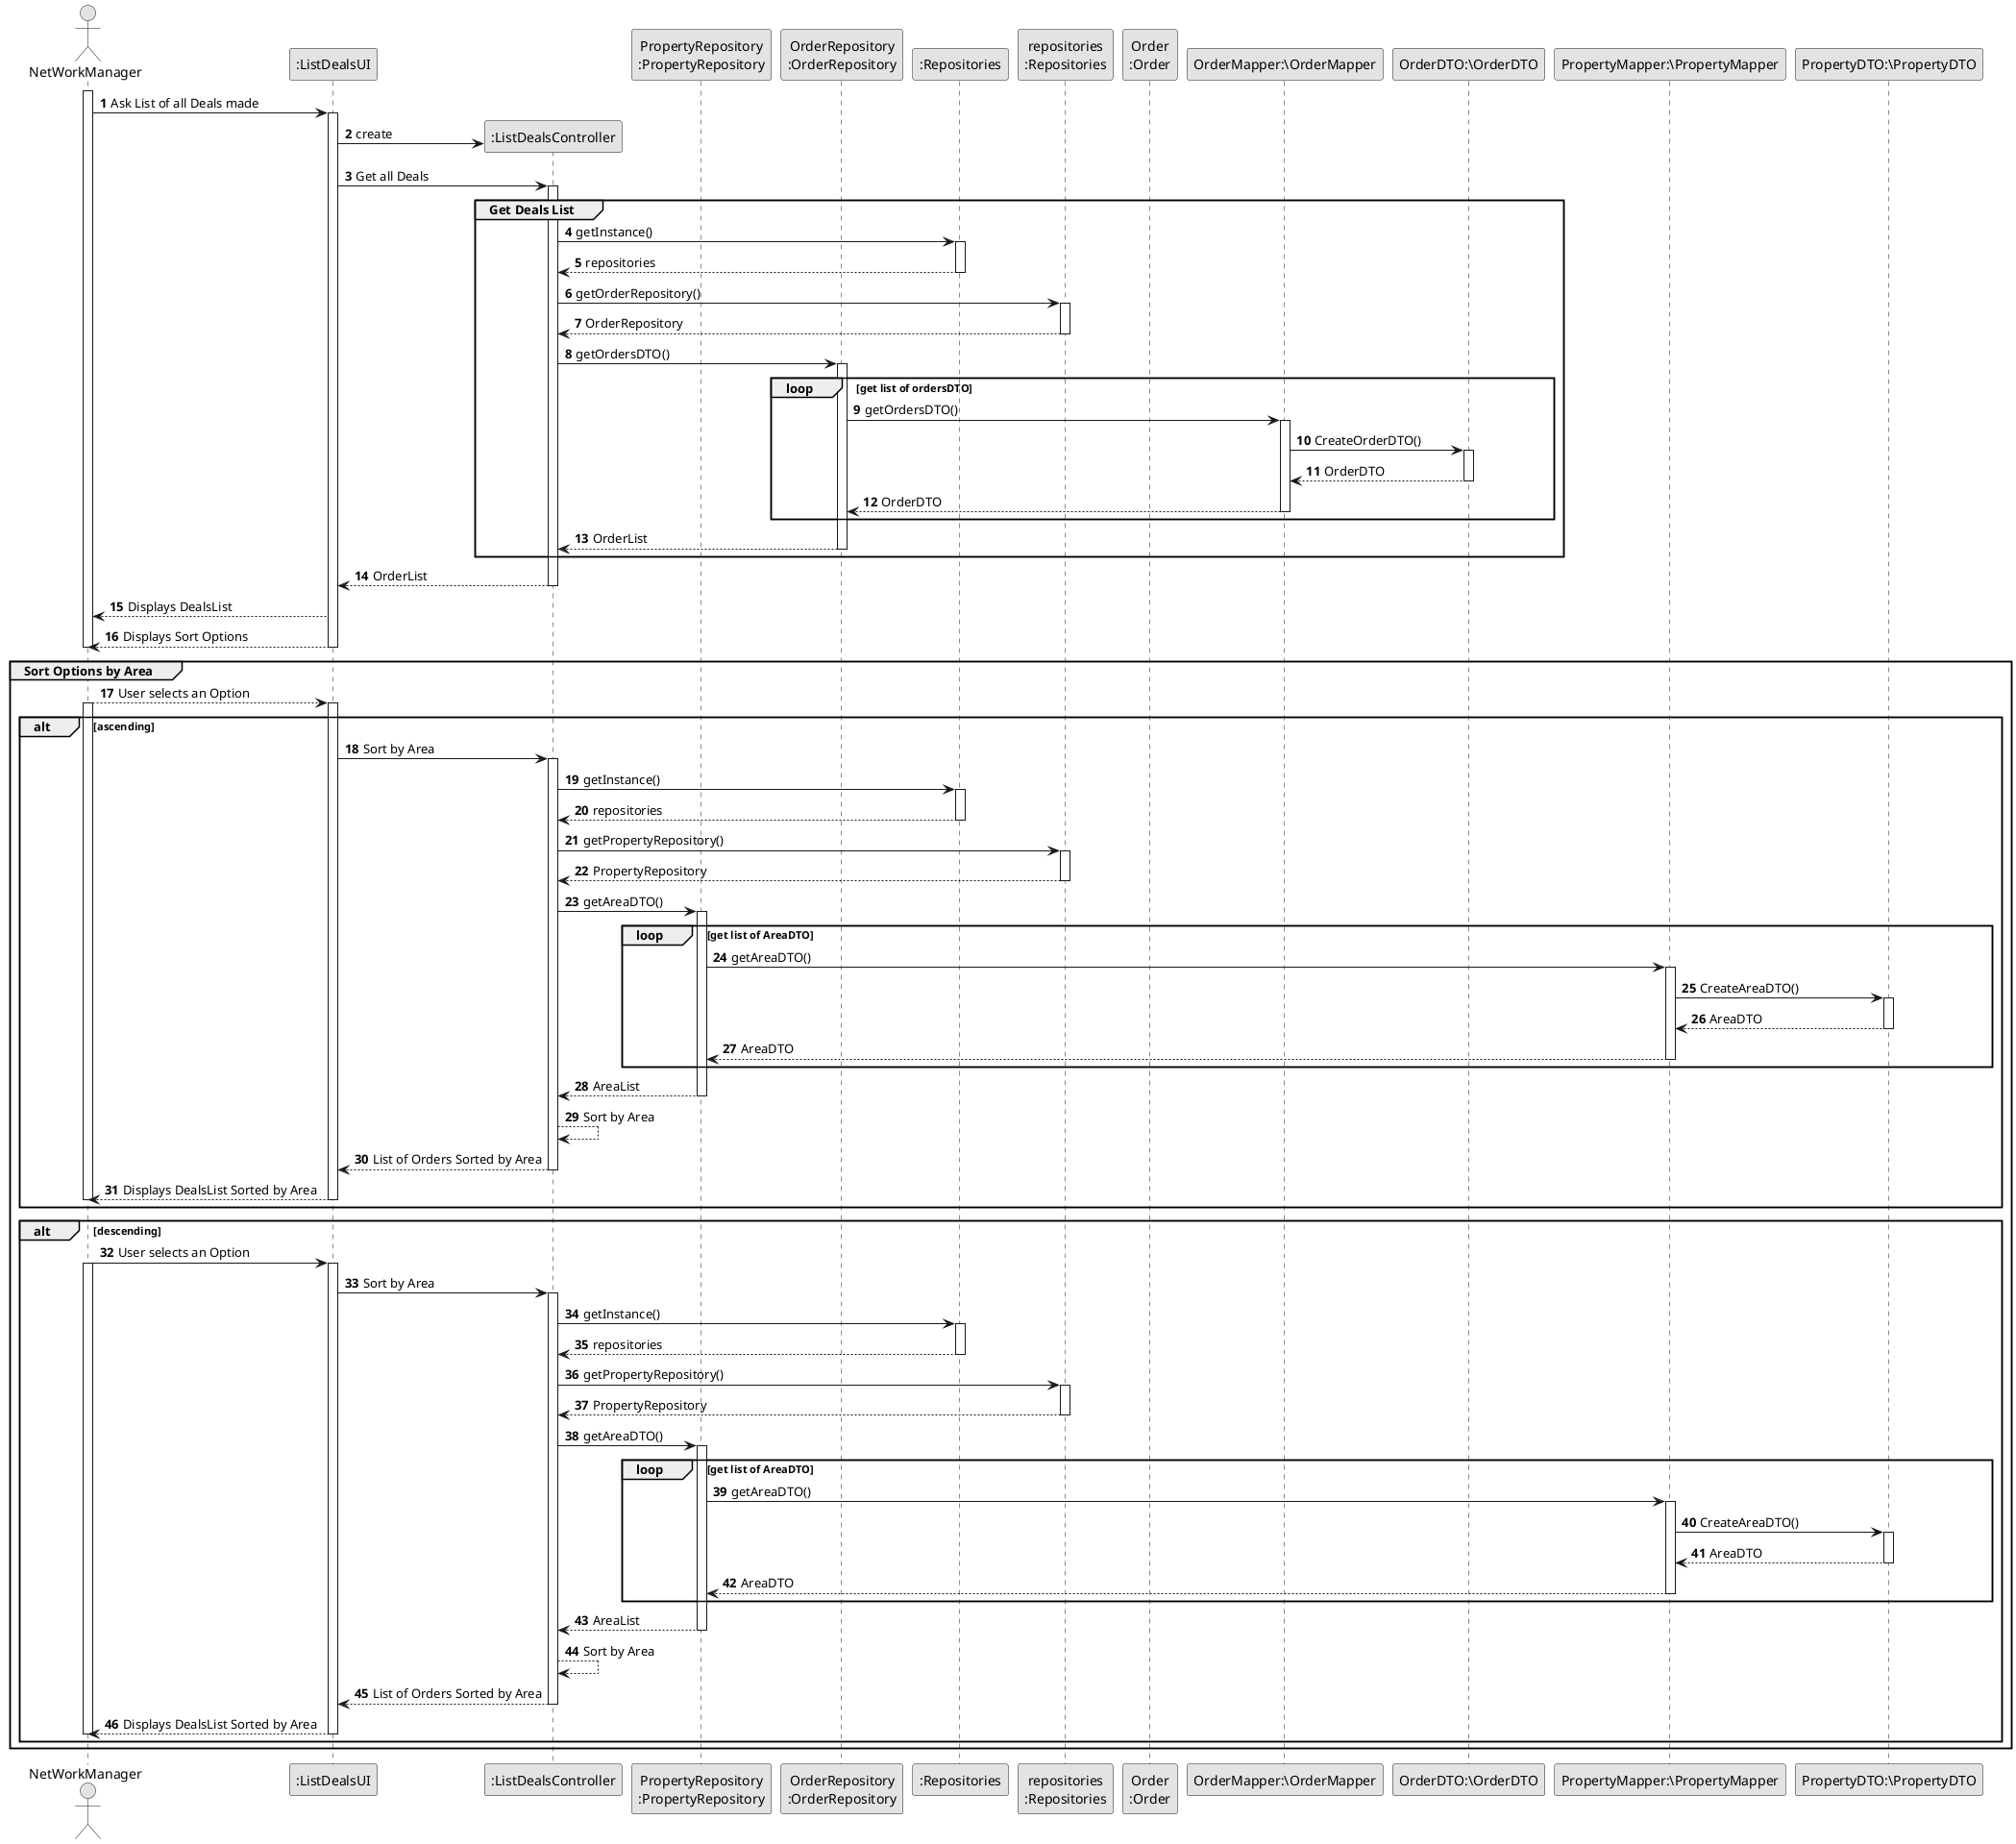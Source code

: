 @startuml
skinparam monochrome true
skinparam packageStyle rectangle
skinparam shadowing false

autonumber

'hide footbox
actor "NetWorkManager" as nm
participant ":ListDealsUI" as UI
participant ":ListDealsController" as CTRL
participant "PropertyRepository\n:PropertyRepository" as PropertyRepository
participant "OrderRepository\n:OrderRepository" as OrderRepository
participant ":Repositories" as RepositorySingleton
participant "repositories\n:Repositories" as PLAT
participant "Order\n:Order" as TAREFA
participant "OrderMapper:\OrderMapper" as Mapper
participant "OrderDTO:\OrderDTO" as DTO
participant "PropertyMapper:\PropertyMapper" as PMapper
participant "PropertyDTO:\PropertyDTO" as PDTO

activate nm

    nm -> UI : Ask List of all Deals made

    activate UI

        UI -> CTRL** : create

    UI-> CTRL : Get all Deals
    activate CTRL

    group Get Deals List


            CTRL -> RepositorySingleton : getInstance()
            activate RepositorySingleton

                RepositorySingleton --> CTRL: repositories
            deactivate RepositorySingleton

            CTRL -> PLAT : getOrderRepository()
            activate PLAT

            PLAT --> CTRL: OrderRepository
            deactivate PLAT

            CTRL -> OrderRepository : getOrdersDTO()
            loop get list of ordersDTO
            activate OrderRepository
              OrderRepository->Mapper:getOrdersDTO()
            activate Mapper

            Mapper->DTO:CreateOrderDTO()

            activate DTO
            DTO-->Mapper:OrderDTO
            deactivate DTO
            Mapper-->OrderRepository:OrderDTO
            deactivate Mapper
            end
                OrderRepository --> CTRL : OrderList
            deactivate OrderRepository
    end group



    UI<-- CTRL  : OrderList
    deactivate CTRL

    UI --> nm : Displays DealsList

    UI --> nm : Displays Sort Options
    deactivate UI
    deactivate nm

group Sort Options by Area

    nm --> UI : User selects an Option
    activate nm
    activate UI

    alt ascending
        UI -> CTRL : Sort by Area
        activate CTRL

                CTRL -> RepositorySingleton : getInstance()
                activate RepositorySingleton

                RepositorySingleton --> CTRL: repositories
                deactivate RepositorySingleton

                CTRL -> PLAT : getPropertyRepository()
                activate PLAT

                PLAT --> CTRL: PropertyRepository
                deactivate PLAT

                CTRL -> PropertyRepository : getAreaDTO()
                loop get list of AreaDTO
                activate PropertyRepository
                  PropertyRepository->PMapper:getAreaDTO()
                activate PMapper

                PMapper->PDTO:CreateAreaDTO()

                activate PDTO
                PDTO-->PMapper:AreaDTO
                deactivate PDTO
                PMapper-->PropertyRepository:AreaDTO
                deactivate PMapper
                end
                    PropertyRepository --> CTRL : AreaList
                deactivate PropertyRepository
                CTRL-->CTRL : Sort by Area
                CTRL--> UI : List of Orders Sorted by Area
                deactivate CTRL
                UI --> nm : Displays DealsList Sorted by Area
                deactivate UI
                deactivate nm
    end alt

    alt descending
        nm->UI: User selects an Option
        activate nm
        activate UI

        UI -> CTRL : Sort by Area
        activate CTRL

                CTRL -> RepositorySingleton : getInstance()
                activate RepositorySingleton

                RepositorySingleton --> CTRL: repositories
                deactivate RepositorySingleton

                CTRL -> PLAT : getPropertyRepository()
                activate PLAT

                PLAT --> CTRL: PropertyRepository
                deactivate PLAT

                CTRL -> PropertyRepository : getAreaDTO()
                loop get list of AreaDTO
                activate PropertyRepository
                  PropertyRepository->PMapper:getAreaDTO()
                activate PMapper

                PMapper->PDTO:CreateAreaDTO()

                activate PDTO
                PDTO-->PMapper:AreaDTO
                deactivate PDTO
                PMapper-->PropertyRepository:AreaDTO
                deactivate PMapper
                end
                    PropertyRepository --> CTRL : AreaList
                deactivate PropertyRepository
                CTRL-->CTRL : Sort by Area
                CTRL--> UI : List of Orders Sorted by Area
                deactivate CTRL
                UI --> nm : Displays DealsList Sorted by Area
                deactivate UI
                deactivate nm
    end alt
end group
@enduml